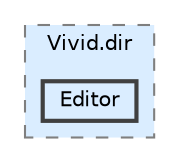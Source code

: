 digraph "build/src/CMakeFiles/Vivid.dir/Editor"
{
 // LATEX_PDF_SIZE
  bgcolor="transparent";
  edge [fontname=Helvetica,fontsize=10,labelfontname=Helvetica,labelfontsize=10];
  node [fontname=Helvetica,fontsize=10,shape=box,height=0.2,width=0.4];
  compound=true
  subgraph clusterdir_e954c899b8cec7f4192bb4e75a73ad34 {
    graph [ bgcolor="#daedff", pencolor="grey50", label="Vivid.dir", fontname=Helvetica,fontsize=10 style="filled,dashed", URL="dir_e954c899b8cec7f4192bb4e75a73ad34.html",tooltip=""]
  dir_8ff750122a0488952fb515a3b5b74501 [label="Editor", fillcolor="#daedff", color="grey25", style="filled,bold", URL="dir_8ff750122a0488952fb515a3b5b74501.html",tooltip=""];
  }
}
